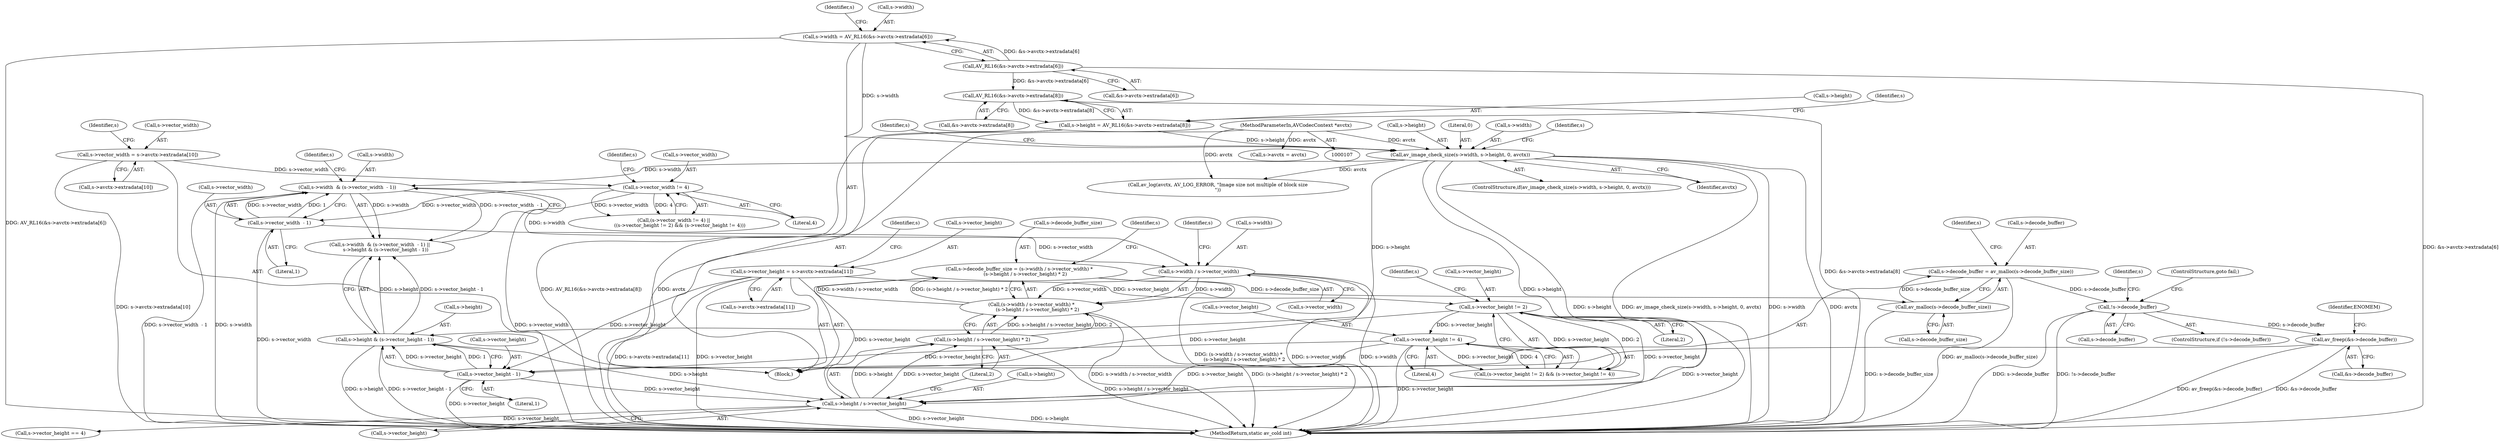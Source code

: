 digraph "0_libav_58b2e0f0f2fc96c1158e04f8aba95cbe6157a1a3@API" {
"1000440" [label="(Call,av_freep(&s->decode_buffer))"];
"1000337" [label="(Call,!s->decode_buffer)"];
"1000328" [label="(Call,s->decode_buffer = av_malloc(s->decode_buffer_size))"];
"1000332" [label="(Call,av_malloc(s->decode_buffer_size))"];
"1000307" [label="(Call,s->decode_buffer_size = (s->width / s->vector_width) *\n        (s->height / s->vector_height) * 2)"];
"1000311" [label="(Call,(s->width / s->vector_width) *\n        (s->height / s->vector_height) * 2)"];
"1000312" [label="(Call,s->width / s->vector_width)"];
"1000269" [label="(Call,s->width  & (s->vector_width  - 1))"];
"1000186" [label="(Call,av_image_check_size(s->width, s->height, 0, avctx))"];
"1000159" [label="(Call,s->width = AV_RL16(&s->avctx->extradata[6]))"];
"1000163" [label="(Call,AV_RL16(&s->avctx->extradata[6]))"];
"1000172" [label="(Call,s->height = AV_RL16(&s->avctx->extradata[8]))"];
"1000176" [label="(Call,AV_RL16(&s->avctx->extradata[8]))"];
"1000108" [label="(MethodParameterIn,AVCodecContext *avctx)"];
"1000273" [label="(Call,s->vector_width  - 1)"];
"1000247" [label="(Call,s->vector_width != 4)"];
"1000208" [label="(Call,s->vector_width = s->avctx->extradata[10])"];
"1000319" [label="(Call,(s->height / s->vector_height) * 2)"];
"1000320" [label="(Call,s->height / s->vector_height)"];
"1000278" [label="(Call,s->height & (s->vector_height - 1))"];
"1000282" [label="(Call,s->vector_height - 1)"];
"1000258" [label="(Call,s->vector_height != 4)"];
"1000253" [label="(Call,s->vector_height != 2)"];
"1000219" [label="(Call,s->vector_height = s->avctx->extradata[11])"];
"1000268" [label="(Call,s->width  & (s->vector_width  - 1) ||\n        s->height & (s->vector_height - 1))"];
"1000282" [label="(Call,s->vector_height - 1)"];
"1000220" [label="(Call,s->vector_height)"];
"1000447" [label="(Identifier,ENOMEM)"];
"1000269" [label="(Call,s->width  & (s->vector_width  - 1))"];
"1000336" [label="(ControlStructure,if (!s->decode_buffer))"];
"1000448" [label="(MethodReturn,static av_cold int)"];
"1000333" [label="(Call,s->decode_buffer_size)"];
"1000246" [label="(Call,(s->vector_width != 4) ||\n        ((s->vector_height != 2) && (s->vector_height != 4)))"];
"1000190" [label="(Call,s->height)"];
"1000274" [label="(Call,s->vector_width)"];
"1000280" [label="(Identifier,s)"];
"1000316" [label="(Call,s->vector_width)"];
"1000254" [label="(Call,s->vector_height)"];
"1000185" [label="(ControlStructure,if(av_image_check_size(s->width, s->height, 0, avctx)))"];
"1000440" [label="(Call,av_freep(&s->decode_buffer))"];
"1000193" [label="(Literal,0)"];
"1000321" [label="(Call,s->height)"];
"1000208" [label="(Call,s->vector_width = s->avctx->extradata[10])"];
"1000176" [label="(Call,AV_RL16(&s->avctx->extradata[8]))"];
"1000119" [label="(Call,s->avctx = avctx)"];
"1000163" [label="(Call,AV_RL16(&s->avctx->extradata[6]))"];
"1000278" [label="(Call,s->height & (s->vector_height - 1))"];
"1000109" [label="(Block,)"];
"1000330" [label="(Identifier,s)"];
"1000441" [label="(Call,&s->decode_buffer)"];
"1000253" [label="(Call,s->vector_height != 2)"];
"1000345" [label="(Identifier,s)"];
"1000320" [label="(Call,s->height / s->vector_height)"];
"1000328" [label="(Call,s->decode_buffer = av_malloc(s->decode_buffer_size))"];
"1000327" [label="(Literal,2)"];
"1000322" [label="(Identifier,s)"];
"1000174" [label="(Identifier,s)"];
"1000307" [label="(Call,s->decode_buffer_size = (s->width / s->vector_width) *\n        (s->height / s->vector_height) * 2)"];
"1000311" [label="(Call,(s->width / s->vector_width) *\n        (s->height / s->vector_height) * 2)"];
"1000108" [label="(MethodParameterIn,AVCodecContext *avctx)"];
"1000270" [label="(Call,s->width)"];
"1000260" [label="(Identifier,s)"];
"1000159" [label="(Call,s->width = AV_RL16(&s->avctx->extradata[6]))"];
"1000277" [label="(Literal,1)"];
"1000259" [label="(Call,s->vector_height)"];
"1000209" [label="(Call,s->vector_width)"];
"1000187" [label="(Call,s->width)"];
"1000252" [label="(Call,(s->vector_height != 2) && (s->vector_height != 4))"];
"1000257" [label="(Literal,2)"];
"1000262" [label="(Literal,4)"];
"1000313" [label="(Call,s->width)"];
"1000219" [label="(Call,s->vector_height = s->avctx->extradata[11])"];
"1000308" [label="(Call,s->decode_buffer_size)"];
"1000324" [label="(Call,s->vector_height)"];
"1000186" [label="(Call,av_image_check_size(s->width, s->height, 0, avctx))"];
"1000177" [label="(Call,&s->avctx->extradata[8])"];
"1000288" [label="(Call,av_log(avctx, AV_LOG_ERROR, \"Image size not multiple of block size\n\"))"];
"1000337" [label="(Call,!s->decode_buffer)"];
"1000160" [label="(Call,s->width)"];
"1000248" [label="(Call,s->vector_width)"];
"1000329" [label="(Call,s->decode_buffer)"];
"1000164" [label="(Call,&s->avctx->extradata[6])"];
"1000173" [label="(Call,s->height)"];
"1000258" [label="(Call,s->vector_height != 4)"];
"1000232" [label="(Identifier,s)"];
"1000212" [label="(Call,s->avctx->extradata[10])"];
"1000221" [label="(Identifier,s)"];
"1000341" [label="(ControlStructure,goto fail;)"];
"1000319" [label="(Call,(s->height / s->vector_height) * 2)"];
"1000332" [label="(Call,av_malloc(s->decode_buffer_size))"];
"1000198" [label="(Identifier,s)"];
"1000255" [label="(Identifier,s)"];
"1000343" [label="(Call,s->vector_height == 4)"];
"1000286" [label="(Literal,1)"];
"1000273" [label="(Call,s->vector_width  - 1)"];
"1000194" [label="(Identifier,avctx)"];
"1000247" [label="(Call,s->vector_width != 4)"];
"1000283" [label="(Call,s->vector_height)"];
"1000338" [label="(Call,s->decode_buffer)"];
"1000223" [label="(Call,s->avctx->extradata[11])"];
"1000210" [label="(Identifier,s)"];
"1000279" [label="(Call,s->height)"];
"1000251" [label="(Literal,4)"];
"1000188" [label="(Identifier,s)"];
"1000312" [label="(Call,s->width / s->vector_width)"];
"1000172" [label="(Call,s->height = AV_RL16(&s->avctx->extradata[8]))"];
"1000339" [label="(Identifier,s)"];
"1000440" -> "1000109"  [label="AST: "];
"1000440" -> "1000441"  [label="CFG: "];
"1000441" -> "1000440"  [label="AST: "];
"1000447" -> "1000440"  [label="CFG: "];
"1000440" -> "1000448"  [label="DDG: av_freep(&s->decode_buffer)"];
"1000440" -> "1000448"  [label="DDG: &s->decode_buffer"];
"1000337" -> "1000440"  [label="DDG: s->decode_buffer"];
"1000337" -> "1000336"  [label="AST: "];
"1000337" -> "1000338"  [label="CFG: "];
"1000338" -> "1000337"  [label="AST: "];
"1000341" -> "1000337"  [label="CFG: "];
"1000345" -> "1000337"  [label="CFG: "];
"1000337" -> "1000448"  [label="DDG: s->decode_buffer"];
"1000337" -> "1000448"  [label="DDG: !s->decode_buffer"];
"1000328" -> "1000337"  [label="DDG: s->decode_buffer"];
"1000328" -> "1000109"  [label="AST: "];
"1000328" -> "1000332"  [label="CFG: "];
"1000329" -> "1000328"  [label="AST: "];
"1000332" -> "1000328"  [label="AST: "];
"1000339" -> "1000328"  [label="CFG: "];
"1000328" -> "1000448"  [label="DDG: av_malloc(s->decode_buffer_size)"];
"1000332" -> "1000328"  [label="DDG: s->decode_buffer_size"];
"1000332" -> "1000333"  [label="CFG: "];
"1000333" -> "1000332"  [label="AST: "];
"1000332" -> "1000448"  [label="DDG: s->decode_buffer_size"];
"1000307" -> "1000332"  [label="DDG: s->decode_buffer_size"];
"1000307" -> "1000109"  [label="AST: "];
"1000307" -> "1000311"  [label="CFG: "];
"1000308" -> "1000307"  [label="AST: "];
"1000311" -> "1000307"  [label="AST: "];
"1000330" -> "1000307"  [label="CFG: "];
"1000307" -> "1000448"  [label="DDG: (s->width / s->vector_width) *\n        (s->height / s->vector_height) * 2"];
"1000311" -> "1000307"  [label="DDG: s->width / s->vector_width"];
"1000311" -> "1000307"  [label="DDG: (s->height / s->vector_height) * 2"];
"1000311" -> "1000319"  [label="CFG: "];
"1000312" -> "1000311"  [label="AST: "];
"1000319" -> "1000311"  [label="AST: "];
"1000311" -> "1000448"  [label="DDG: s->width / s->vector_width"];
"1000311" -> "1000448"  [label="DDG: (s->height / s->vector_height) * 2"];
"1000312" -> "1000311"  [label="DDG: s->width"];
"1000312" -> "1000311"  [label="DDG: s->vector_width"];
"1000319" -> "1000311"  [label="DDG: s->height / s->vector_height"];
"1000319" -> "1000311"  [label="DDG: 2"];
"1000312" -> "1000316"  [label="CFG: "];
"1000313" -> "1000312"  [label="AST: "];
"1000316" -> "1000312"  [label="AST: "];
"1000322" -> "1000312"  [label="CFG: "];
"1000312" -> "1000448"  [label="DDG: s->vector_width"];
"1000312" -> "1000448"  [label="DDG: s->width"];
"1000269" -> "1000312"  [label="DDG: s->width"];
"1000273" -> "1000312"  [label="DDG: s->vector_width"];
"1000269" -> "1000268"  [label="AST: "];
"1000269" -> "1000273"  [label="CFG: "];
"1000270" -> "1000269"  [label="AST: "];
"1000273" -> "1000269"  [label="AST: "];
"1000280" -> "1000269"  [label="CFG: "];
"1000268" -> "1000269"  [label="CFG: "];
"1000269" -> "1000448"  [label="DDG: s->vector_width  - 1"];
"1000269" -> "1000448"  [label="DDG: s->width"];
"1000269" -> "1000268"  [label="DDG: s->width"];
"1000269" -> "1000268"  [label="DDG: s->vector_width  - 1"];
"1000186" -> "1000269"  [label="DDG: s->width"];
"1000273" -> "1000269"  [label="DDG: s->vector_width"];
"1000273" -> "1000269"  [label="DDG: 1"];
"1000186" -> "1000185"  [label="AST: "];
"1000186" -> "1000194"  [label="CFG: "];
"1000187" -> "1000186"  [label="AST: "];
"1000190" -> "1000186"  [label="AST: "];
"1000193" -> "1000186"  [label="AST: "];
"1000194" -> "1000186"  [label="AST: "];
"1000198" -> "1000186"  [label="CFG: "];
"1000210" -> "1000186"  [label="CFG: "];
"1000186" -> "1000448"  [label="DDG: av_image_check_size(s->width, s->height, 0, avctx)"];
"1000186" -> "1000448"  [label="DDG: s->width"];
"1000186" -> "1000448"  [label="DDG: avctx"];
"1000186" -> "1000448"  [label="DDG: s->height"];
"1000159" -> "1000186"  [label="DDG: s->width"];
"1000172" -> "1000186"  [label="DDG: s->height"];
"1000108" -> "1000186"  [label="DDG: avctx"];
"1000186" -> "1000278"  [label="DDG: s->height"];
"1000186" -> "1000288"  [label="DDG: avctx"];
"1000186" -> "1000320"  [label="DDG: s->height"];
"1000159" -> "1000109"  [label="AST: "];
"1000159" -> "1000163"  [label="CFG: "];
"1000160" -> "1000159"  [label="AST: "];
"1000163" -> "1000159"  [label="AST: "];
"1000174" -> "1000159"  [label="CFG: "];
"1000159" -> "1000448"  [label="DDG: AV_RL16(&s->avctx->extradata[6])"];
"1000163" -> "1000159"  [label="DDG: &s->avctx->extradata[6]"];
"1000163" -> "1000164"  [label="CFG: "];
"1000164" -> "1000163"  [label="AST: "];
"1000163" -> "1000448"  [label="DDG: &s->avctx->extradata[6]"];
"1000163" -> "1000176"  [label="DDG: &s->avctx->extradata[6]"];
"1000172" -> "1000109"  [label="AST: "];
"1000172" -> "1000176"  [label="CFG: "];
"1000173" -> "1000172"  [label="AST: "];
"1000176" -> "1000172"  [label="AST: "];
"1000188" -> "1000172"  [label="CFG: "];
"1000172" -> "1000448"  [label="DDG: AV_RL16(&s->avctx->extradata[8])"];
"1000176" -> "1000172"  [label="DDG: &s->avctx->extradata[8]"];
"1000176" -> "1000177"  [label="CFG: "];
"1000177" -> "1000176"  [label="AST: "];
"1000176" -> "1000448"  [label="DDG: &s->avctx->extradata[8]"];
"1000108" -> "1000107"  [label="AST: "];
"1000108" -> "1000448"  [label="DDG: avctx"];
"1000108" -> "1000119"  [label="DDG: avctx"];
"1000108" -> "1000288"  [label="DDG: avctx"];
"1000273" -> "1000277"  [label="CFG: "];
"1000274" -> "1000273"  [label="AST: "];
"1000277" -> "1000273"  [label="AST: "];
"1000273" -> "1000448"  [label="DDG: s->vector_width"];
"1000247" -> "1000273"  [label="DDG: s->vector_width"];
"1000247" -> "1000246"  [label="AST: "];
"1000247" -> "1000251"  [label="CFG: "];
"1000248" -> "1000247"  [label="AST: "];
"1000251" -> "1000247"  [label="AST: "];
"1000255" -> "1000247"  [label="CFG: "];
"1000246" -> "1000247"  [label="CFG: "];
"1000247" -> "1000448"  [label="DDG: s->vector_width"];
"1000247" -> "1000246"  [label="DDG: s->vector_width"];
"1000247" -> "1000246"  [label="DDG: 4"];
"1000208" -> "1000247"  [label="DDG: s->vector_width"];
"1000208" -> "1000109"  [label="AST: "];
"1000208" -> "1000212"  [label="CFG: "];
"1000209" -> "1000208"  [label="AST: "];
"1000212" -> "1000208"  [label="AST: "];
"1000221" -> "1000208"  [label="CFG: "];
"1000208" -> "1000448"  [label="DDG: s->avctx->extradata[10]"];
"1000319" -> "1000327"  [label="CFG: "];
"1000320" -> "1000319"  [label="AST: "];
"1000327" -> "1000319"  [label="AST: "];
"1000319" -> "1000448"  [label="DDG: s->height / s->vector_height"];
"1000320" -> "1000319"  [label="DDG: s->height"];
"1000320" -> "1000319"  [label="DDG: s->vector_height"];
"1000320" -> "1000324"  [label="CFG: "];
"1000321" -> "1000320"  [label="AST: "];
"1000324" -> "1000320"  [label="AST: "];
"1000327" -> "1000320"  [label="CFG: "];
"1000320" -> "1000448"  [label="DDG: s->vector_height"];
"1000320" -> "1000448"  [label="DDG: s->height"];
"1000278" -> "1000320"  [label="DDG: s->height"];
"1000258" -> "1000320"  [label="DDG: s->vector_height"];
"1000253" -> "1000320"  [label="DDG: s->vector_height"];
"1000219" -> "1000320"  [label="DDG: s->vector_height"];
"1000282" -> "1000320"  [label="DDG: s->vector_height"];
"1000320" -> "1000343"  [label="DDG: s->vector_height"];
"1000278" -> "1000268"  [label="AST: "];
"1000278" -> "1000282"  [label="CFG: "];
"1000279" -> "1000278"  [label="AST: "];
"1000282" -> "1000278"  [label="AST: "];
"1000268" -> "1000278"  [label="CFG: "];
"1000278" -> "1000448"  [label="DDG: s->vector_height - 1"];
"1000278" -> "1000448"  [label="DDG: s->height"];
"1000278" -> "1000268"  [label="DDG: s->height"];
"1000278" -> "1000268"  [label="DDG: s->vector_height - 1"];
"1000282" -> "1000278"  [label="DDG: s->vector_height"];
"1000282" -> "1000278"  [label="DDG: 1"];
"1000282" -> "1000286"  [label="CFG: "];
"1000283" -> "1000282"  [label="AST: "];
"1000286" -> "1000282"  [label="AST: "];
"1000282" -> "1000448"  [label="DDG: s->vector_height"];
"1000258" -> "1000282"  [label="DDG: s->vector_height"];
"1000253" -> "1000282"  [label="DDG: s->vector_height"];
"1000219" -> "1000282"  [label="DDG: s->vector_height"];
"1000258" -> "1000252"  [label="AST: "];
"1000258" -> "1000262"  [label="CFG: "];
"1000259" -> "1000258"  [label="AST: "];
"1000262" -> "1000258"  [label="AST: "];
"1000252" -> "1000258"  [label="CFG: "];
"1000258" -> "1000448"  [label="DDG: s->vector_height"];
"1000258" -> "1000252"  [label="DDG: s->vector_height"];
"1000258" -> "1000252"  [label="DDG: 4"];
"1000253" -> "1000258"  [label="DDG: s->vector_height"];
"1000253" -> "1000252"  [label="AST: "];
"1000253" -> "1000257"  [label="CFG: "];
"1000254" -> "1000253"  [label="AST: "];
"1000257" -> "1000253"  [label="AST: "];
"1000260" -> "1000253"  [label="CFG: "];
"1000252" -> "1000253"  [label="CFG: "];
"1000253" -> "1000448"  [label="DDG: s->vector_height"];
"1000253" -> "1000252"  [label="DDG: s->vector_height"];
"1000253" -> "1000252"  [label="DDG: 2"];
"1000219" -> "1000253"  [label="DDG: s->vector_height"];
"1000219" -> "1000109"  [label="AST: "];
"1000219" -> "1000223"  [label="CFG: "];
"1000220" -> "1000219"  [label="AST: "];
"1000223" -> "1000219"  [label="AST: "];
"1000232" -> "1000219"  [label="CFG: "];
"1000219" -> "1000448"  [label="DDG: s->avctx->extradata[11]"];
"1000219" -> "1000448"  [label="DDG: s->vector_height"];
}
